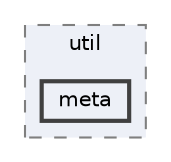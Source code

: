 digraph "meta"
{
 // LATEX_PDF_SIZE
  bgcolor="transparent";
  edge [fontname=Helvetica,fontsize=10,labelfontname=Helvetica,labelfontsize=10];
  node [fontname=Helvetica,fontsize=10,shape=box,height=0.2,width=0.4];
  compound=true
  subgraph clusterdir_12dcd59c802ef7fc158ecdfc2ed25eac {
    graph [ bgcolor="#edf0f7", pencolor="grey50", label="util", fontname=Helvetica,fontsize=10 style="filled,dashed", URL="dir_12dcd59c802ef7fc158ecdfc2ed25eac.html",tooltip=""]
  dir_3cf37ed2ddfde509a68734e0175d4f8d [label="meta", fillcolor="#edf0f7", color="grey25", style="filled,bold", URL="dir_3cf37ed2ddfde509a68734e0175d4f8d.html",tooltip=""];
  }
}
